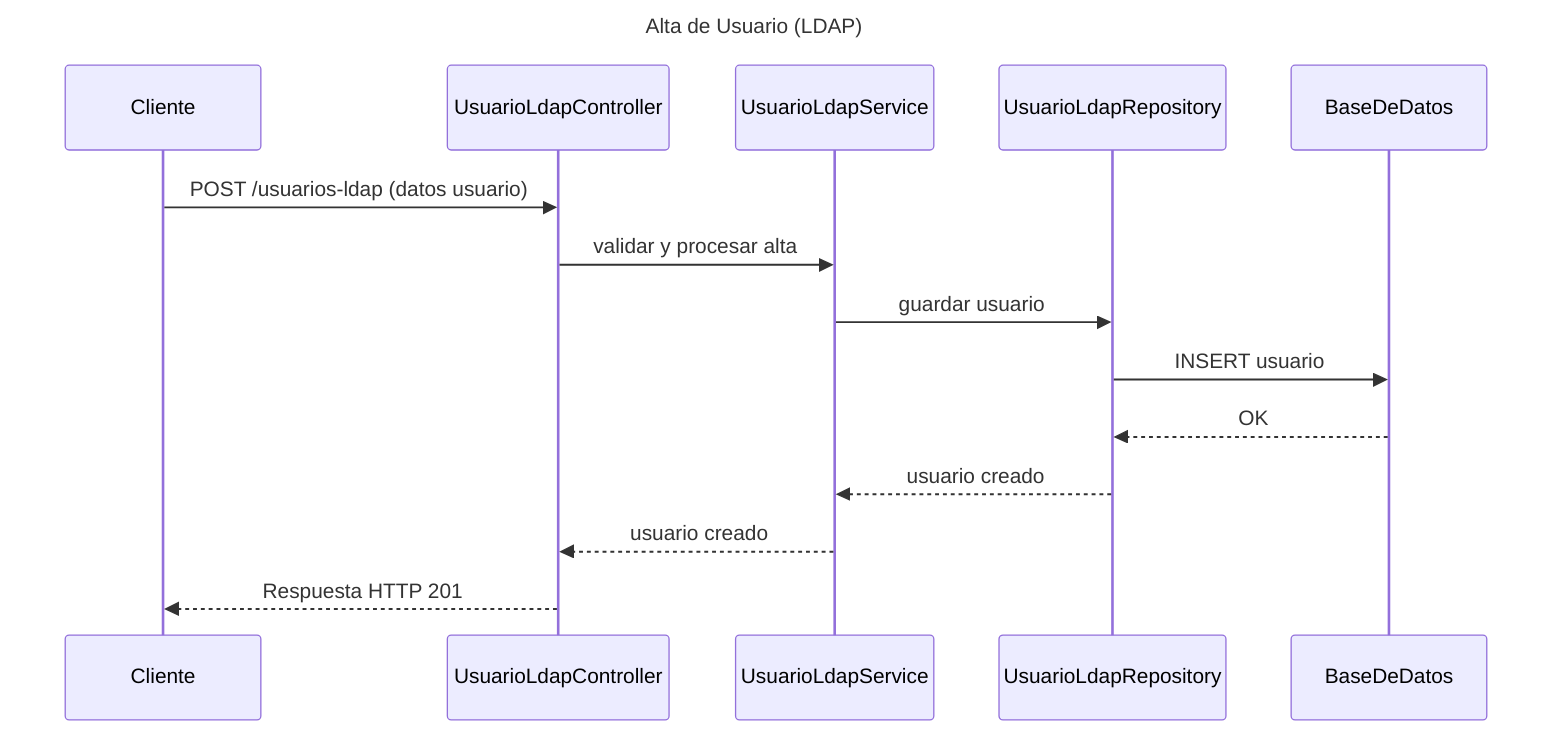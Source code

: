 ---
title: Alta de Usuario (LDAP)
---
sequenceDiagram
    participant C as Cliente
    participant Ctrl as UsuarioLdapController
    participant S as UsuarioLdapService
    participant R as UsuarioLdapRepository
    participant DB as BaseDeDatos
    C->>Ctrl: POST /usuarios-ldap (datos usuario)
    Ctrl->>S: validar y procesar alta
    S->>R: guardar usuario
    R->>DB: INSERT usuario
    DB-->>R: OK
    R-->>S: usuario creado
    S-->>Ctrl: usuario creado
    Ctrl-->>C: Respuesta HTTP 201